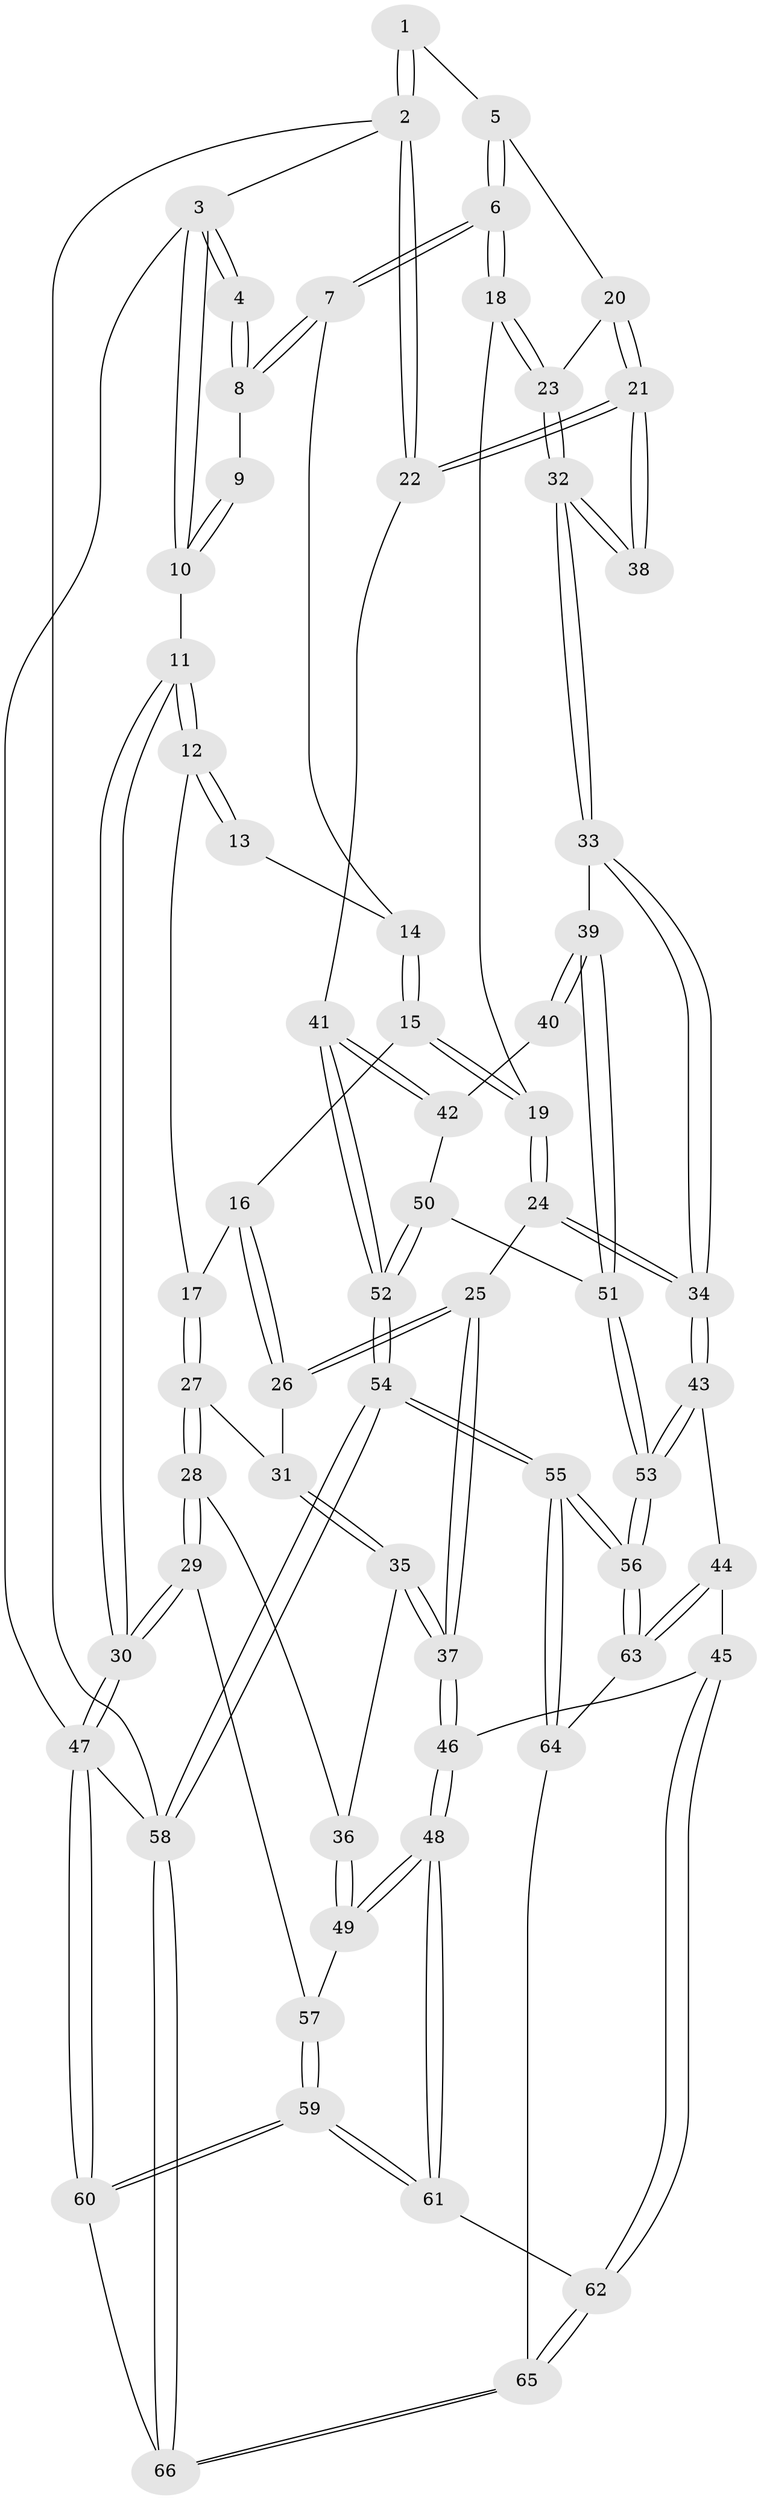 // Generated by graph-tools (version 1.1) at 2025/16/03/09/25 04:16:45]
// undirected, 66 vertices, 162 edges
graph export_dot {
graph [start="1"]
  node [color=gray90,style=filled];
  1 [pos="+0.6818024648376566+0"];
  2 [pos="+1+0"];
  3 [pos="+0+0"];
  4 [pos="+0.3418504603024883+0"];
  5 [pos="+0.7420451807795135+0.13424888459204476"];
  6 [pos="+0.5210422102262413+0.2212237524977111"];
  7 [pos="+0.33782742294653223+0"];
  8 [pos="+0.335612506113271+0"];
  9 [pos="+0.09915935523148467+0.0370868822956558"];
  10 [pos="+0+0"];
  11 [pos="+0+0.22632639041409372"];
  12 [pos="+0+0.22459188123921706"];
  13 [pos="+0.07772363205052094+0.11123949000155468"];
  14 [pos="+0.30544386108173543+0.035891271657146076"];
  15 [pos="+0.2068512652223118+0.2509237560999049"];
  16 [pos="+0.1907585326923063+0.26260114562068565"];
  17 [pos="+0.1569488118005147+0.26751167870103093"];
  18 [pos="+0.5085723772182587+0.26566400297807286"];
  19 [pos="+0.44030097398517487+0.3298784033080499"];
  20 [pos="+0.7522681910544243+0.14202007018385784"];
  21 [pos="+1+0.2712022987250843"];
  22 [pos="+1+0.25913282614981087"];
  23 [pos="+0.678393119115203+0.44576906425972745"];
  24 [pos="+0.4162720986440564+0.42929228737255143"];
  25 [pos="+0.33840281922494353+0.47425375416972854"];
  26 [pos="+0.2560218904735122+0.428035426226683"];
  27 [pos="+0.11265026835355144+0.43574679841518366"];
  28 [pos="+0+0.5314915446129314"];
  29 [pos="+0+0.542012043829126"];
  30 [pos="+0+0.5220019075308495"];
  31 [pos="+0.18218462796109908+0.473203923960137"];
  32 [pos="+0.6893654684357892+0.472259765638859"];
  33 [pos="+0.665967042435323+0.516332703415425"];
  34 [pos="+0.5981234399839457+0.5953800558561397"];
  35 [pos="+0.1773768716801316+0.527480973486233"];
  36 [pos="+0.11783273834206752+0.5622211690805531"];
  37 [pos="+0.3040563451883309+0.6065789516926477"];
  38 [pos="+0.8944643315157308+0.42145451404609535"];
  39 [pos="+0.8494785580682258+0.6259787659907186"];
  40 [pos="+0.894269426418292+0.4264942648404979"];
  41 [pos="+1+0.4952549509770909"];
  42 [pos="+0.9451593938903646+0.6169196766246607"];
  43 [pos="+0.5889009104490517+0.6437668804591948"];
  44 [pos="+0.5383005892055459+0.691870589905073"];
  45 [pos="+0.4847873041022118+0.6954093951833044"];
  46 [pos="+0.30949814640801604+0.6538065753225046"];
  47 [pos="+0+1"];
  48 [pos="+0.23483776349740637+0.7193035486714977"];
  49 [pos="+0.2085385271047309+0.7110655778755959"];
  50 [pos="+0.9352565383553423+0.6355841443338016"];
  51 [pos="+0.8529505506757024+0.6375279358804119"];
  52 [pos="+1+1"];
  53 [pos="+0.7936099922943683+0.760960090670131"];
  54 [pos="+1+1"];
  55 [pos="+1+1"];
  56 [pos="+0.8466216002230333+0.8580343830655638"];
  57 [pos="+0.08293360944344025+0.7147353776649531"];
  58 [pos="+1+1"];
  59 [pos="+0+0.987993326972938"];
  60 [pos="+0+1"];
  61 [pos="+0.23854911300823536+0.8164889101216393"];
  62 [pos="+0.3294873388693314+0.9189903552327864"];
  63 [pos="+0.5587768157349847+0.8823369326590154"];
  64 [pos="+0.5549950020779927+0.8930715037068417"];
  65 [pos="+0.41644084367166145+1"];
  66 [pos="+0.41544984290685555+1"];
  1 -- 2;
  1 -- 2;
  1 -- 5;
  2 -- 3;
  2 -- 22;
  2 -- 22;
  2 -- 58;
  3 -- 4;
  3 -- 4;
  3 -- 10;
  3 -- 10;
  3 -- 47;
  4 -- 8;
  4 -- 8;
  5 -- 6;
  5 -- 6;
  5 -- 20;
  6 -- 7;
  6 -- 7;
  6 -- 18;
  6 -- 18;
  7 -- 8;
  7 -- 8;
  7 -- 14;
  8 -- 9;
  9 -- 10;
  9 -- 10;
  10 -- 11;
  11 -- 12;
  11 -- 12;
  11 -- 30;
  11 -- 30;
  12 -- 13;
  12 -- 13;
  12 -- 17;
  13 -- 14;
  14 -- 15;
  14 -- 15;
  15 -- 16;
  15 -- 19;
  15 -- 19;
  16 -- 17;
  16 -- 26;
  16 -- 26;
  17 -- 27;
  17 -- 27;
  18 -- 19;
  18 -- 23;
  18 -- 23;
  19 -- 24;
  19 -- 24;
  20 -- 21;
  20 -- 21;
  20 -- 23;
  21 -- 22;
  21 -- 22;
  21 -- 38;
  21 -- 38;
  22 -- 41;
  23 -- 32;
  23 -- 32;
  24 -- 25;
  24 -- 34;
  24 -- 34;
  25 -- 26;
  25 -- 26;
  25 -- 37;
  25 -- 37;
  26 -- 31;
  27 -- 28;
  27 -- 28;
  27 -- 31;
  28 -- 29;
  28 -- 29;
  28 -- 36;
  29 -- 30;
  29 -- 30;
  29 -- 57;
  30 -- 47;
  30 -- 47;
  31 -- 35;
  31 -- 35;
  32 -- 33;
  32 -- 33;
  32 -- 38;
  32 -- 38;
  33 -- 34;
  33 -- 34;
  33 -- 39;
  34 -- 43;
  34 -- 43;
  35 -- 36;
  35 -- 37;
  35 -- 37;
  36 -- 49;
  36 -- 49;
  37 -- 46;
  37 -- 46;
  39 -- 40;
  39 -- 40;
  39 -- 51;
  39 -- 51;
  40 -- 42;
  41 -- 42;
  41 -- 42;
  41 -- 52;
  41 -- 52;
  42 -- 50;
  43 -- 44;
  43 -- 53;
  43 -- 53;
  44 -- 45;
  44 -- 63;
  44 -- 63;
  45 -- 46;
  45 -- 62;
  45 -- 62;
  46 -- 48;
  46 -- 48;
  47 -- 60;
  47 -- 60;
  47 -- 58;
  48 -- 49;
  48 -- 49;
  48 -- 61;
  48 -- 61;
  49 -- 57;
  50 -- 51;
  50 -- 52;
  50 -- 52;
  51 -- 53;
  51 -- 53;
  52 -- 54;
  52 -- 54;
  53 -- 56;
  53 -- 56;
  54 -- 55;
  54 -- 55;
  54 -- 58;
  54 -- 58;
  55 -- 56;
  55 -- 56;
  55 -- 64;
  55 -- 64;
  56 -- 63;
  56 -- 63;
  57 -- 59;
  57 -- 59;
  58 -- 66;
  58 -- 66;
  59 -- 60;
  59 -- 60;
  59 -- 61;
  59 -- 61;
  60 -- 66;
  61 -- 62;
  62 -- 65;
  62 -- 65;
  63 -- 64;
  64 -- 65;
  65 -- 66;
  65 -- 66;
}
